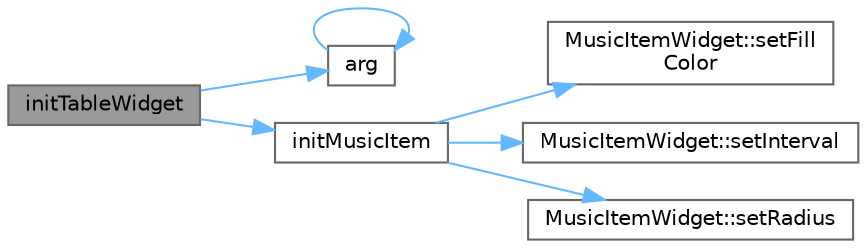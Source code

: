 digraph "initTableWidget"
{
 // LATEX_PDF_SIZE
  bgcolor="transparent";
  edge [fontname=Helvetica,fontsize=10,labelfontname=Helvetica,labelfontsize=10];
  node [fontname=Helvetica,fontsize=10,shape=box,height=0.2,width=0.4];
  rankdir="LR";
  Node1 [id="Node000001",label="initTableWidget",height=0.2,width=0.4,color="gray40", fillcolor="grey60", style="filled", fontcolor="black",tooltip="初始化歌曲列表控件"];
  Node1 -> Node2 [id="edge1_Node000001_Node000002",color="steelblue1",style="solid",tooltip=" "];
  Node2 [id="Node000002",label="arg",height=0.2,width=0.4,color="grey40", fillcolor="white", style="filled",URL="$base_8h.html#a2c8e80c1b1c8b7747e99b8e9a24a0429",tooltip="Returns a named argument to be used in a formatting function."];
  Node2 -> Node2 [id="edge2_Node000002_Node000002",color="steelblue1",style="solid",tooltip=" "];
  Node1 -> Node3 [id="edge3_Node000001_Node000003",color="steelblue1",style="solid",tooltip=" "];
  Node3 [id="Node000003",label="initMusicItem",height=0.2,width=0.4,color="grey40", fillcolor="white", style="filled",URL="$class_daily_recommend.html#a4c31fa17ce6a5cc8533d92486ed88966",tooltip="初始化音乐项控件"];
  Node3 -> Node4 [id="edge4_Node000003_Node000004",color="steelblue1",style="solid",tooltip=" "];
  Node4 [id="Node000004",label="MusicItemWidget::setFill\lColor",height=0.2,width=0.4,color="grey40", fillcolor="white", style="filled",URL="$class_music_item_widget.html#a63e18b34ea211235a80eeadb450ede32",tooltip="设置涟漪填充颜色"];
  Node3 -> Node5 [id="edge5_Node000003_Node000005",color="steelblue1",style="solid",tooltip=" "];
  Node5 [id="Node000005",label="MusicItemWidget::setInterval",height=0.2,width=0.4,color="grey40", fillcolor="white", style="filled",URL="$class_music_item_widget.html#aa4fd81b36db6f7e28b968918751a17f7",tooltip="设置定时器时间间隔，控制填充速度"];
  Node3 -> Node6 [id="edge6_Node000003_Node000006",color="steelblue1",style="solid",tooltip=" "];
  Node6 [id="Node000006",label="MusicItemWidget::setRadius",height=0.2,width=0.4,color="grey40", fillcolor="white", style="filled",URL="$class_music_item_widget.html#a04ae76275927b43c09f4df15c74691e2",tooltip="设置圆角半径"];
}
